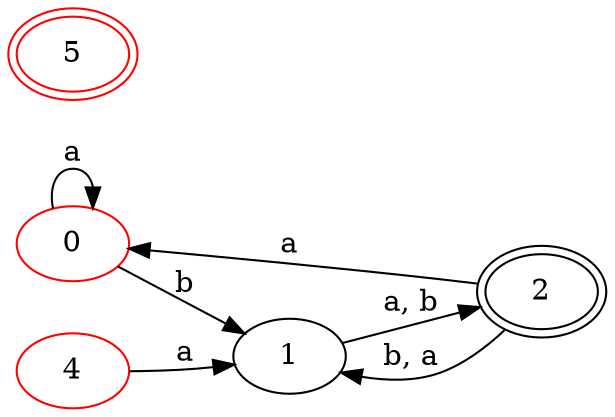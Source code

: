 digraph a {
 rankdir=LR
0[ label ="0", color=red ];
0 -> 0 [ label = "a" ];
0 -> 1 [ label = "b" ];
1[ label ="1",];
1 -> 2 [ label = "a, b" ];
2[ label ="2",peripheries=2 ];
2 -> 1 [ label = "b, a" ];
2 -> 0 [ label = "a" ];
4[ label ="4", color=red ];
4 -> 1 [ label = "a" ];
5[ label ="5", color=red peripheries=2 ];
}
